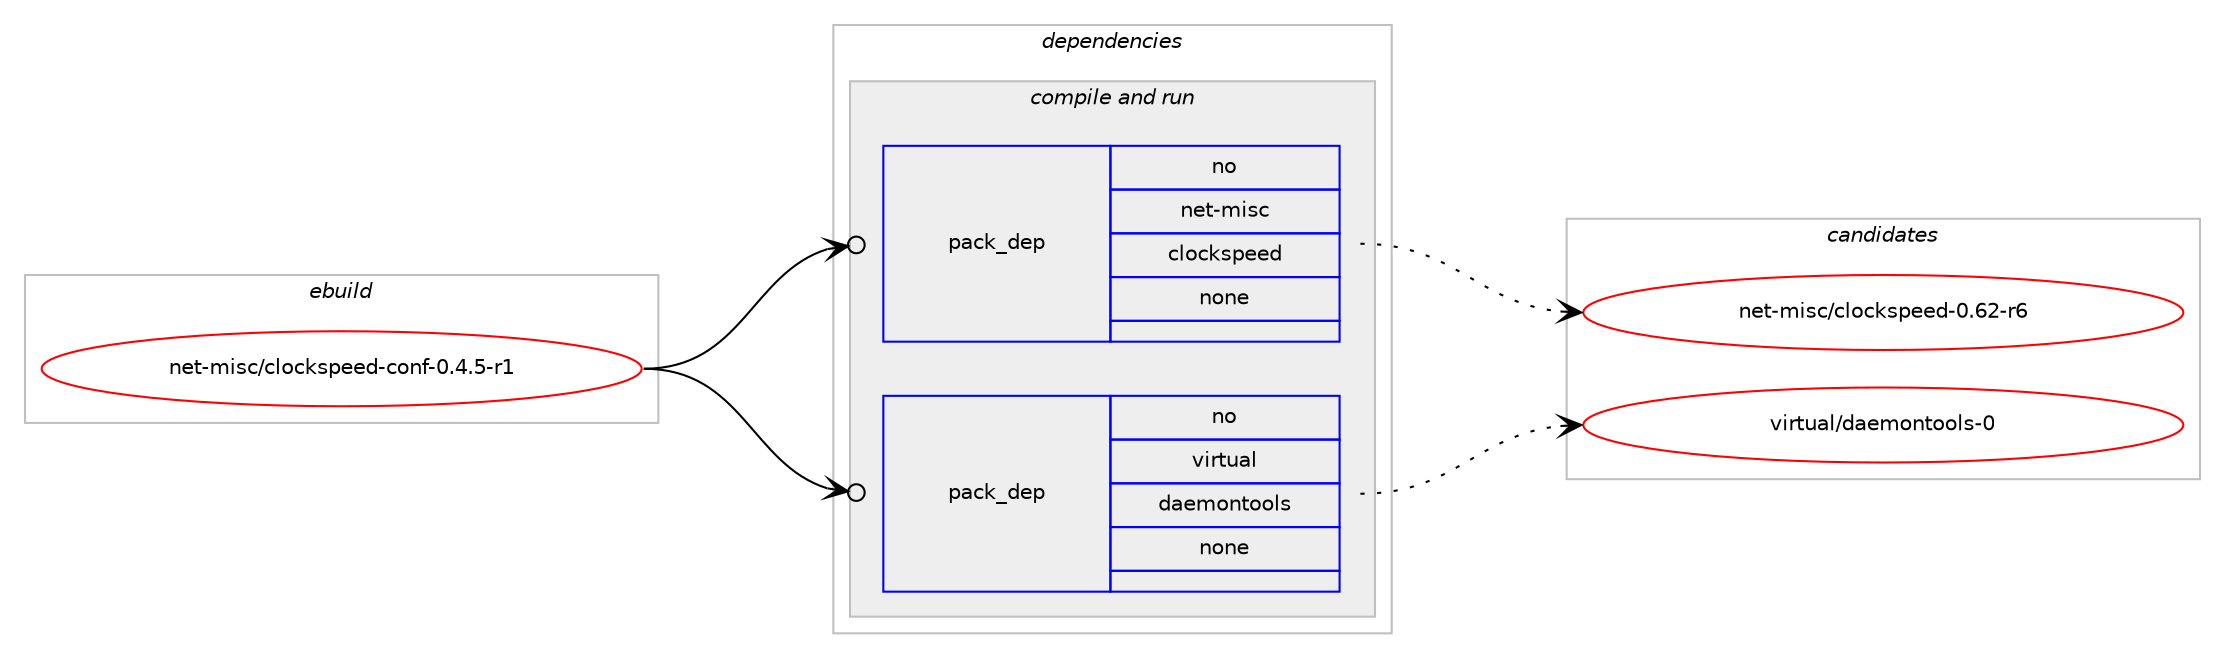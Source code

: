 digraph prolog {

# *************
# Graph options
# *************

newrank=true;
concentrate=true;
compound=true;
graph [rankdir=LR,fontname=Helvetica,fontsize=10,ranksep=1.5];#, ranksep=2.5, nodesep=0.2];
edge  [arrowhead=vee];
node  [fontname=Helvetica,fontsize=10];

# **********
# The ebuild
# **********

subgraph cluster_leftcol {
color=gray;
rank=same;
label=<<i>ebuild</i>>;
id [label="net-misc/clockspeed-conf-0.4.5-r1", color=red, width=4, href="../net-misc/clockspeed-conf-0.4.5-r1.svg"];
}

# ****************
# The dependencies
# ****************

subgraph cluster_midcol {
color=gray;
label=<<i>dependencies</i>>;
subgraph cluster_compile {
fillcolor="#eeeeee";
style=filled;
label=<<i>compile</i>>;
}
subgraph cluster_compileandrun {
fillcolor="#eeeeee";
style=filled;
label=<<i>compile and run</i>>;
subgraph pack1191268 {
dependency1666345 [label=<<TABLE BORDER="0" CELLBORDER="1" CELLSPACING="0" CELLPADDING="4" WIDTH="220"><TR><TD ROWSPAN="6" CELLPADDING="30">pack_dep</TD></TR><TR><TD WIDTH="110">no</TD></TR><TR><TD>net-misc</TD></TR><TR><TD>clockspeed</TD></TR><TR><TD>none</TD></TR><TR><TD></TD></TR></TABLE>>, shape=none, color=blue];
}
id:e -> dependency1666345:w [weight=20,style="solid",arrowhead="odotvee"];
subgraph pack1191269 {
dependency1666346 [label=<<TABLE BORDER="0" CELLBORDER="1" CELLSPACING="0" CELLPADDING="4" WIDTH="220"><TR><TD ROWSPAN="6" CELLPADDING="30">pack_dep</TD></TR><TR><TD WIDTH="110">no</TD></TR><TR><TD>virtual</TD></TR><TR><TD>daemontools</TD></TR><TR><TD>none</TD></TR><TR><TD></TD></TR></TABLE>>, shape=none, color=blue];
}
id:e -> dependency1666346:w [weight=20,style="solid",arrowhead="odotvee"];
}
subgraph cluster_run {
fillcolor="#eeeeee";
style=filled;
label=<<i>run</i>>;
}
}

# **************
# The candidates
# **************

subgraph cluster_choices {
rank=same;
color=gray;
label=<<i>candidates</i>>;

subgraph choice1191268 {
color=black;
nodesep=1;
choice110101116451091051159947991081119910711511210110110045484654504511454 [label="net-misc/clockspeed-0.62-r6", color=red, width=4,href="../net-misc/clockspeed-0.62-r6.svg"];
dependency1666345:e -> choice110101116451091051159947991081119910711511210110110045484654504511454:w [style=dotted,weight="100"];
}
subgraph choice1191269 {
color=black;
nodesep=1;
choice1181051141161179710847100971011091111101161111111081154548 [label="virtual/daemontools-0", color=red, width=4,href="../virtual/daemontools-0.svg"];
dependency1666346:e -> choice1181051141161179710847100971011091111101161111111081154548:w [style=dotted,weight="100"];
}
}

}
